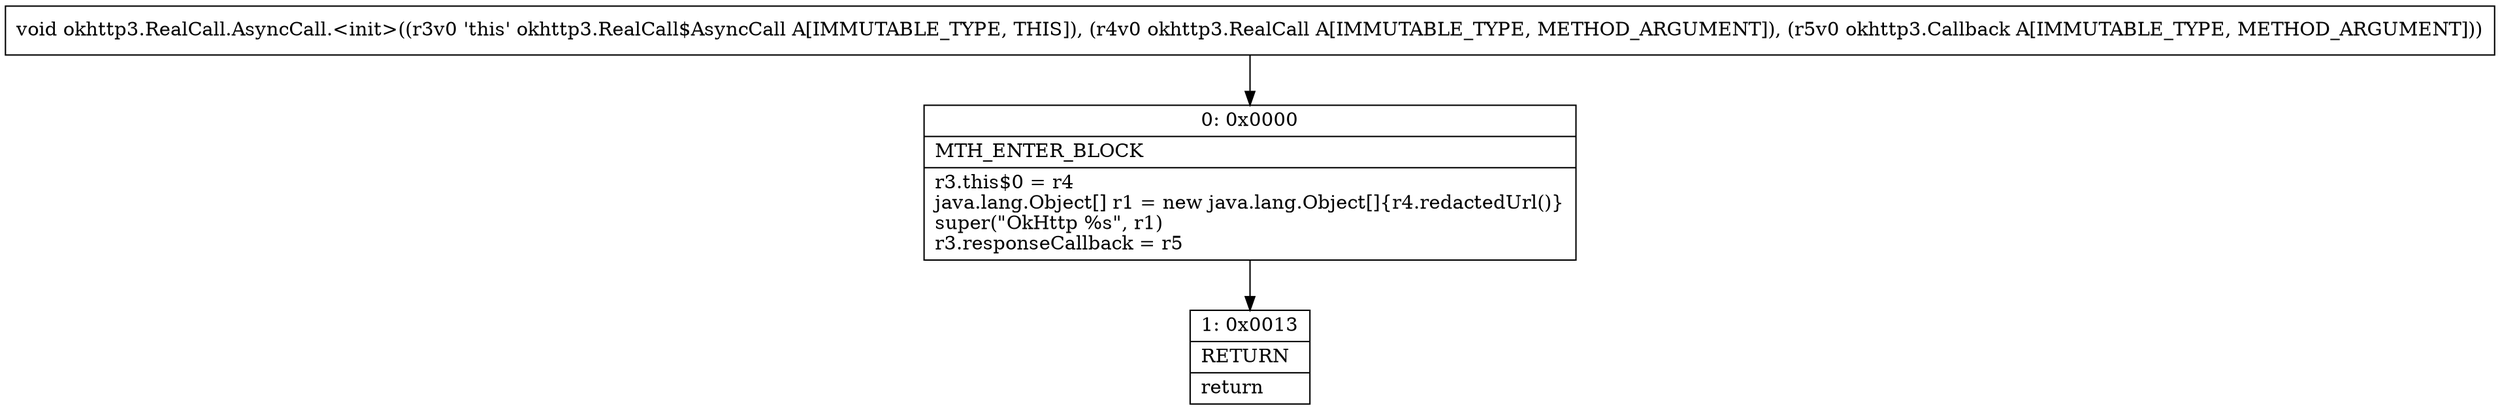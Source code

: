 digraph "CFG forokhttp3.RealCall.AsyncCall.\<init\>(Lokhttp3\/RealCall;Lokhttp3\/Callback;)V" {
Node_0 [shape=record,label="{0\:\ 0x0000|MTH_ENTER_BLOCK\l|r3.this$0 = r4\ljava.lang.Object[] r1 = new java.lang.Object[]\{r4.redactedUrl()\}\lsuper(\"OkHttp %s\", r1)\lr3.responseCallback = r5\l}"];
Node_1 [shape=record,label="{1\:\ 0x0013|RETURN\l|return\l}"];
MethodNode[shape=record,label="{void okhttp3.RealCall.AsyncCall.\<init\>((r3v0 'this' okhttp3.RealCall$AsyncCall A[IMMUTABLE_TYPE, THIS]), (r4v0 okhttp3.RealCall A[IMMUTABLE_TYPE, METHOD_ARGUMENT]), (r5v0 okhttp3.Callback A[IMMUTABLE_TYPE, METHOD_ARGUMENT])) }"];
MethodNode -> Node_0;
Node_0 -> Node_1;
}

